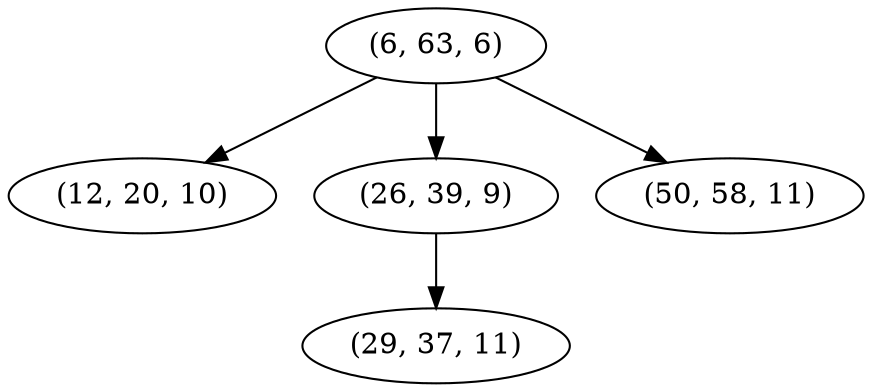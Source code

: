 digraph tree {
    "(6, 63, 6)";
    "(12, 20, 10)";
    "(26, 39, 9)";
    "(29, 37, 11)";
    "(50, 58, 11)";
    "(6, 63, 6)" -> "(12, 20, 10)";
    "(6, 63, 6)" -> "(26, 39, 9)";
    "(6, 63, 6)" -> "(50, 58, 11)";
    "(26, 39, 9)" -> "(29, 37, 11)";
}
